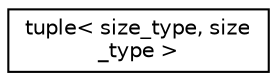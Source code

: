 digraph "Graphical Class Hierarchy"
{
 // LATEX_PDF_SIZE
  edge [fontname="Helvetica",fontsize="10",labelfontname="Helvetica",labelfontsize="10"];
  node [fontname="Helvetica",fontsize="10",shape=record];
  rankdir="LR";
  Node0 [label="tuple\< size_type, size\l_type \>",height=0.2,width=0.4,color="black", fillcolor="white", style="filled",URL="$classstd_1_1tuple_3_01size__type_00_01size__type_01_4.html",tooltip=" "];
}
